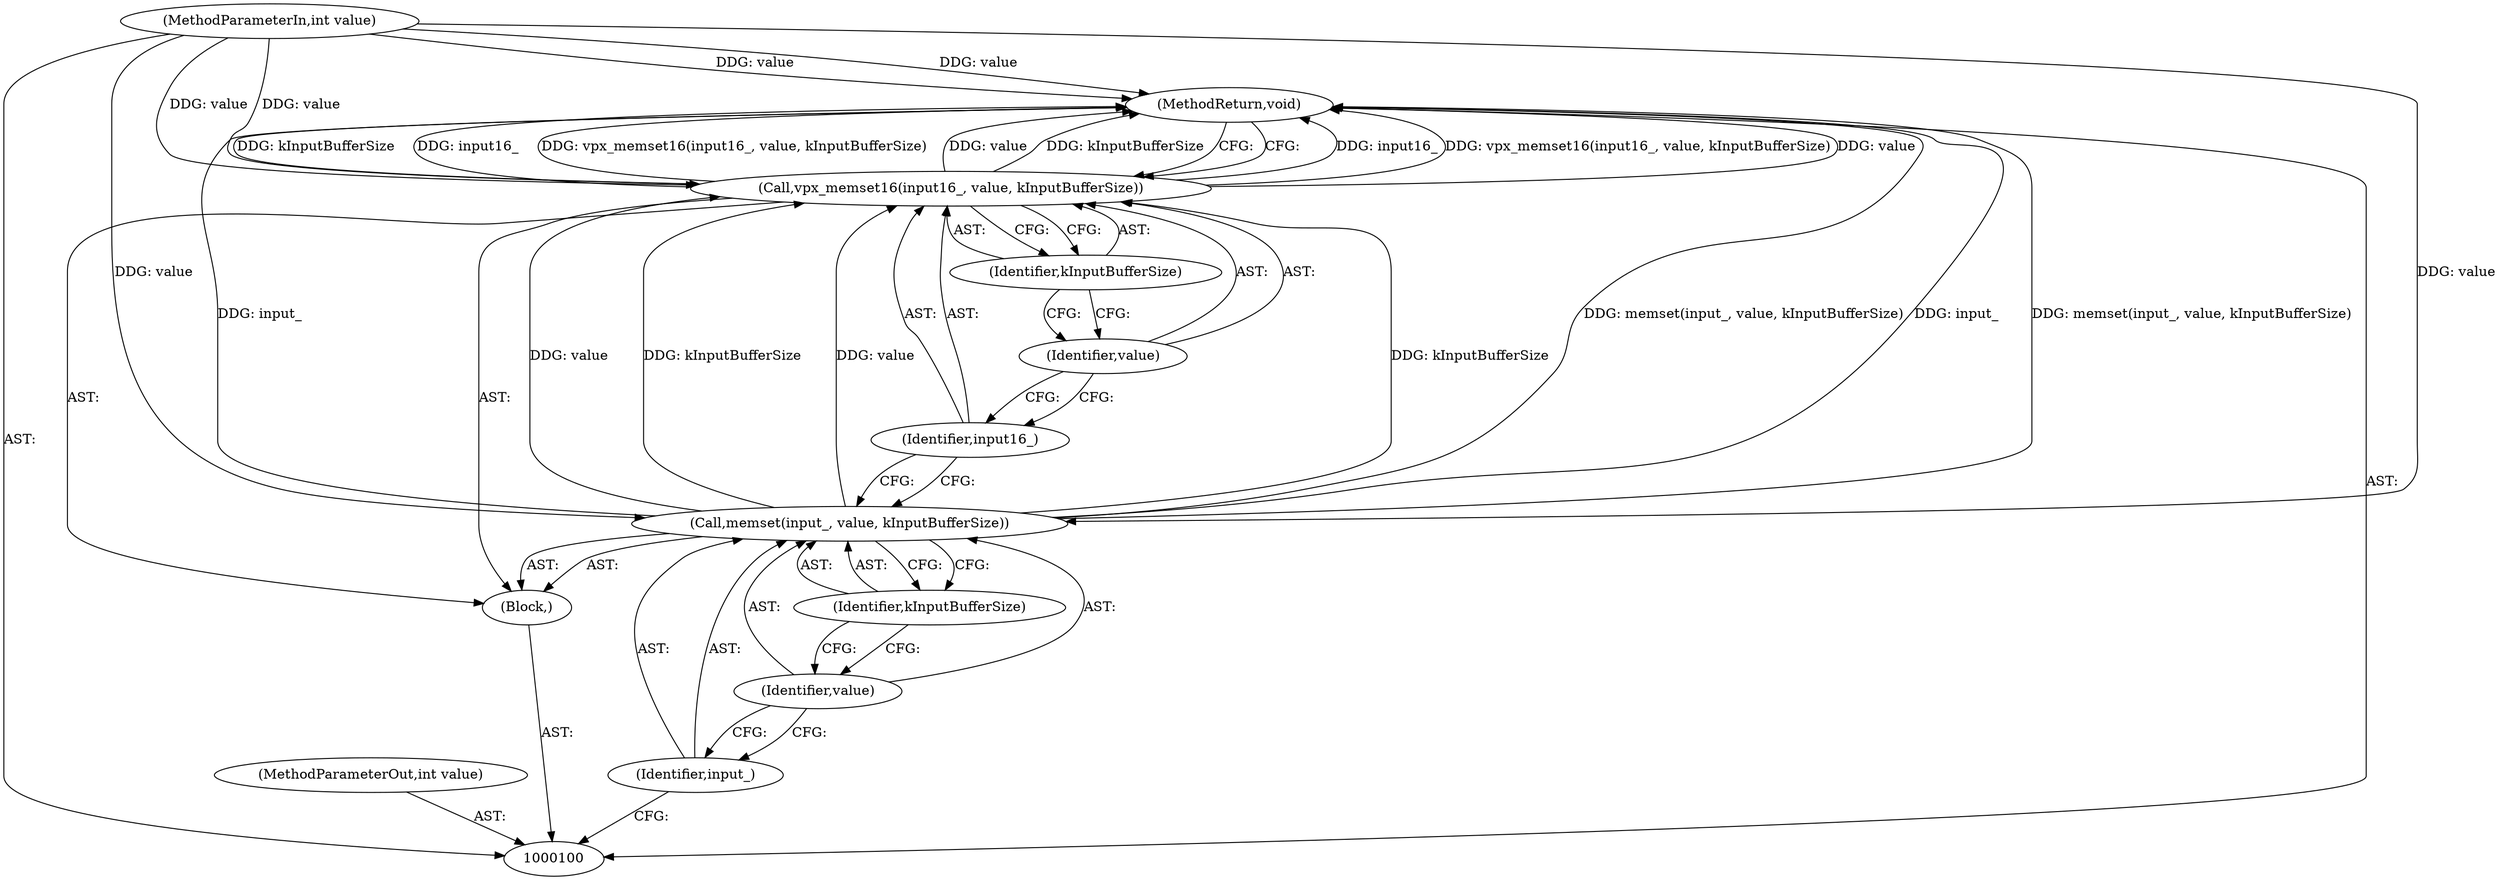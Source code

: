 digraph "0_Android_5a9753fca56f0eeb9f61e342b2fccffc364f9426_29" {
"1000101" [label="(MethodParameterIn,int value)"];
"1000145" [label="(MethodParameterOut,int value)"];
"1000111" [label="(MethodReturn,void)"];
"1000102" [label="(Block,)"];
"1000104" [label="(Identifier,input_)"];
"1000105" [label="(Identifier,value)"];
"1000106" [label="(Identifier,kInputBufferSize)"];
"1000103" [label="(Call,memset(input_, value, kInputBufferSize))"];
"1000108" [label="(Identifier,input16_)"];
"1000109" [label="(Identifier,value)"];
"1000110" [label="(Identifier,kInputBufferSize)"];
"1000107" [label="(Call,vpx_memset16(input16_, value, kInputBufferSize))"];
"1000101" -> "1000100"  [label="AST: "];
"1000101" -> "1000111"  [label="DDG: value"];
"1000101" -> "1000103"  [label="DDG: value"];
"1000101" -> "1000107"  [label="DDG: value"];
"1000145" -> "1000100"  [label="AST: "];
"1000111" -> "1000100"  [label="AST: "];
"1000111" -> "1000107"  [label="CFG: "];
"1000107" -> "1000111"  [label="DDG: input16_"];
"1000107" -> "1000111"  [label="DDG: vpx_memset16(input16_, value, kInputBufferSize)"];
"1000107" -> "1000111"  [label="DDG: value"];
"1000107" -> "1000111"  [label="DDG: kInputBufferSize"];
"1000103" -> "1000111"  [label="DDG: input_"];
"1000103" -> "1000111"  [label="DDG: memset(input_, value, kInputBufferSize)"];
"1000101" -> "1000111"  [label="DDG: value"];
"1000102" -> "1000100"  [label="AST: "];
"1000103" -> "1000102"  [label="AST: "];
"1000107" -> "1000102"  [label="AST: "];
"1000104" -> "1000103"  [label="AST: "];
"1000104" -> "1000100"  [label="CFG: "];
"1000105" -> "1000104"  [label="CFG: "];
"1000105" -> "1000103"  [label="AST: "];
"1000105" -> "1000104"  [label="CFG: "];
"1000106" -> "1000105"  [label="CFG: "];
"1000106" -> "1000103"  [label="AST: "];
"1000106" -> "1000105"  [label="CFG: "];
"1000103" -> "1000106"  [label="CFG: "];
"1000103" -> "1000102"  [label="AST: "];
"1000103" -> "1000106"  [label="CFG: "];
"1000104" -> "1000103"  [label="AST: "];
"1000105" -> "1000103"  [label="AST: "];
"1000106" -> "1000103"  [label="AST: "];
"1000108" -> "1000103"  [label="CFG: "];
"1000103" -> "1000111"  [label="DDG: input_"];
"1000103" -> "1000111"  [label="DDG: memset(input_, value, kInputBufferSize)"];
"1000101" -> "1000103"  [label="DDG: value"];
"1000103" -> "1000107"  [label="DDG: value"];
"1000103" -> "1000107"  [label="DDG: kInputBufferSize"];
"1000108" -> "1000107"  [label="AST: "];
"1000108" -> "1000103"  [label="CFG: "];
"1000109" -> "1000108"  [label="CFG: "];
"1000109" -> "1000107"  [label="AST: "];
"1000109" -> "1000108"  [label="CFG: "];
"1000110" -> "1000109"  [label="CFG: "];
"1000110" -> "1000107"  [label="AST: "];
"1000110" -> "1000109"  [label="CFG: "];
"1000107" -> "1000110"  [label="CFG: "];
"1000107" -> "1000102"  [label="AST: "];
"1000107" -> "1000110"  [label="CFG: "];
"1000108" -> "1000107"  [label="AST: "];
"1000109" -> "1000107"  [label="AST: "];
"1000110" -> "1000107"  [label="AST: "];
"1000111" -> "1000107"  [label="CFG: "];
"1000107" -> "1000111"  [label="DDG: input16_"];
"1000107" -> "1000111"  [label="DDG: vpx_memset16(input16_, value, kInputBufferSize)"];
"1000107" -> "1000111"  [label="DDG: value"];
"1000107" -> "1000111"  [label="DDG: kInputBufferSize"];
"1000103" -> "1000107"  [label="DDG: value"];
"1000103" -> "1000107"  [label="DDG: kInputBufferSize"];
"1000101" -> "1000107"  [label="DDG: value"];
}
